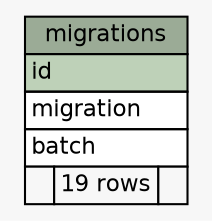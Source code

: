 // dot 2.38.0 on Linux 4.8.0-46-generic
// SchemaSpy rev 590
digraph "migrations" {
  graph [
    rankdir="RL"
    bgcolor="#f7f7f7"
    nodesep="0.18"
    ranksep="0.46"
    fontname="Helvetica"
    fontsize="11"
  ];
  node [
    fontname="Helvetica"
    fontsize="11"
    shape="plaintext"
  ];
  edge [
    arrowsize="0.8"
  ];
  "migrations" [
    label=<
    <TABLE BORDER="0" CELLBORDER="1" CELLSPACING="0" BGCOLOR="#ffffff">
      <TR><TD COLSPAN="3" BGCOLOR="#9bab96" ALIGN="CENTER">migrations</TD></TR>
      <TR><TD PORT="id" COLSPAN="3" BGCOLOR="#bed1b8" ALIGN="LEFT">id</TD></TR>
      <TR><TD PORT="migration" COLSPAN="3" ALIGN="LEFT">migration</TD></TR>
      <TR><TD PORT="batch" COLSPAN="3" ALIGN="LEFT">batch</TD></TR>
      <TR><TD ALIGN="LEFT" BGCOLOR="#f7f7f7">  </TD><TD ALIGN="RIGHT" BGCOLOR="#f7f7f7">19 rows</TD><TD ALIGN="RIGHT" BGCOLOR="#f7f7f7">  </TD></TR>
    </TABLE>>
    URL="tables/migrations.html"
    tooltip="migrations"
  ];
}
